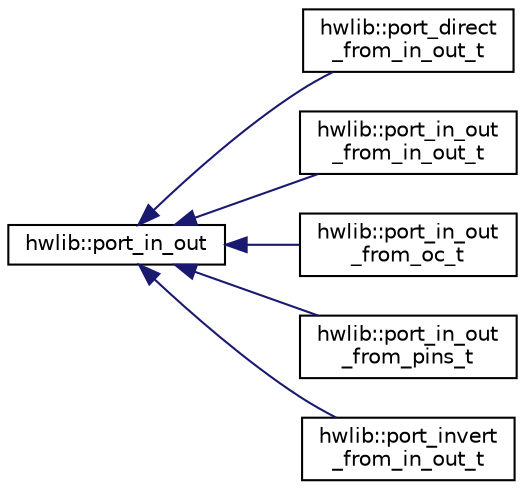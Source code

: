 digraph "Graphical Class Hierarchy"
{
  edge [fontname="Helvetica",fontsize="10",labelfontname="Helvetica",labelfontsize="10"];
  node [fontname="Helvetica",fontsize="10",shape=record];
  rankdir="LR";
  Node0 [label="hwlib::port_in_out",height=0.2,width=0.4,color="black", fillcolor="white", style="filled",URL="$classhwlib_1_1port__in__out.html"];
  Node0 -> Node1 [dir="back",color="midnightblue",fontsize="10",style="solid",fontname="Helvetica"];
  Node1 [label="hwlib::port_direct\l_from_in_out_t",height=0.2,width=0.4,color="black", fillcolor="white", style="filled",URL="$classhwlib_1_1port__direct__from__in__out__t.html"];
  Node0 -> Node2 [dir="back",color="midnightblue",fontsize="10",style="solid",fontname="Helvetica"];
  Node2 [label="hwlib::port_in_out\l_from_in_out_t",height=0.2,width=0.4,color="black", fillcolor="white", style="filled",URL="$classhwlib_1_1port__in__out__from__in__out__t.html"];
  Node0 -> Node3 [dir="back",color="midnightblue",fontsize="10",style="solid",fontname="Helvetica"];
  Node3 [label="hwlib::port_in_out\l_from_oc_t",height=0.2,width=0.4,color="black", fillcolor="white", style="filled",URL="$classhwlib_1_1port__in__out__from__oc__t.html"];
  Node0 -> Node4 [dir="back",color="midnightblue",fontsize="10",style="solid",fontname="Helvetica"];
  Node4 [label="hwlib::port_in_out\l_from_pins_t",height=0.2,width=0.4,color="black", fillcolor="white", style="filled",URL="$classhwlib_1_1port__in__out__from__pins__t.html",tooltip="in_out "];
  Node0 -> Node5 [dir="back",color="midnightblue",fontsize="10",style="solid",fontname="Helvetica"];
  Node5 [label="hwlib::port_invert\l_from_in_out_t",height=0.2,width=0.4,color="black", fillcolor="white", style="filled",URL="$classhwlib_1_1port__invert__from__in__out__t.html"];
}
